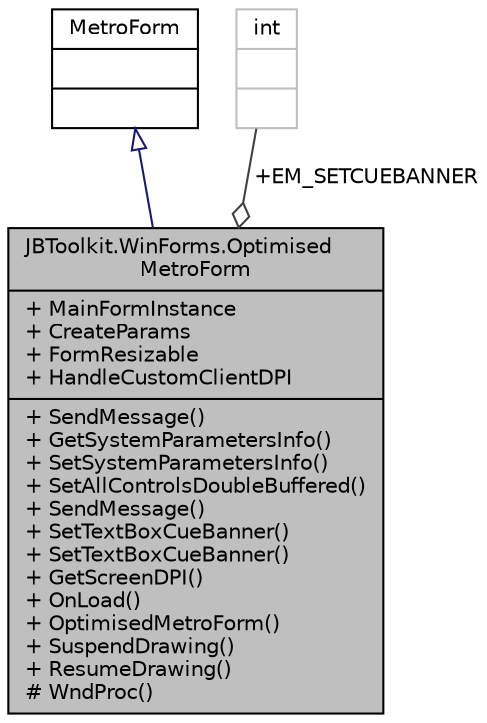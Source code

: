 digraph "JBToolkit.WinForms.OptimisedMetroForm"
{
 // LATEX_PDF_SIZE
  edge [fontname="Helvetica",fontsize="10",labelfontname="Helvetica",labelfontsize="10"];
  node [fontname="Helvetica",fontsize="10",shape=record];
  Node1 [label="{JBToolkit.WinForms.Optimised\lMetroForm\n|+ MainFormInstance\l+ CreateParams\l+ FormResizable\l+ HandleCustomClientDPI\l|+ SendMessage()\l+ GetSystemParametersInfo()\l+ SetSystemParametersInfo()\l+ SetAllControlsDoubleBuffered()\l+ SendMessage()\l+ SetTextBoxCueBanner()\l+ SetTextBoxCueBanner()\l+ GetScreenDPI()\l+ OnLoad()\l+ OptimisedMetroForm()\l+ SuspendDrawing()\l+ ResumeDrawing()\l# WndProc()\l}",height=0.2,width=0.4,color="black", fillcolor="grey75", style="filled", fontcolor="black",tooltip="Abstract form to inherit that uses the MetroForms styler, and optimises buffering,..."];
  Node2 -> Node1 [dir="back",color="midnightblue",fontsize="10",style="solid",arrowtail="onormal",fontname="Helvetica"];
  Node2 [label="{MetroForm\n||}",height=0.2,width=0.4,color="black", fillcolor="white", style="filled",URL="$df/d0a/class_metro_form.html",tooltip=" "];
  Node3 -> Node1 [color="grey25",fontsize="10",style="solid",label=" +EM_SETCUEBANNER" ,arrowhead="odiamond",fontname="Helvetica"];
  Node3 [label="{int\n||}",height=0.2,width=0.4,color="grey75", fillcolor="white", style="filled",tooltip=" "];
}
